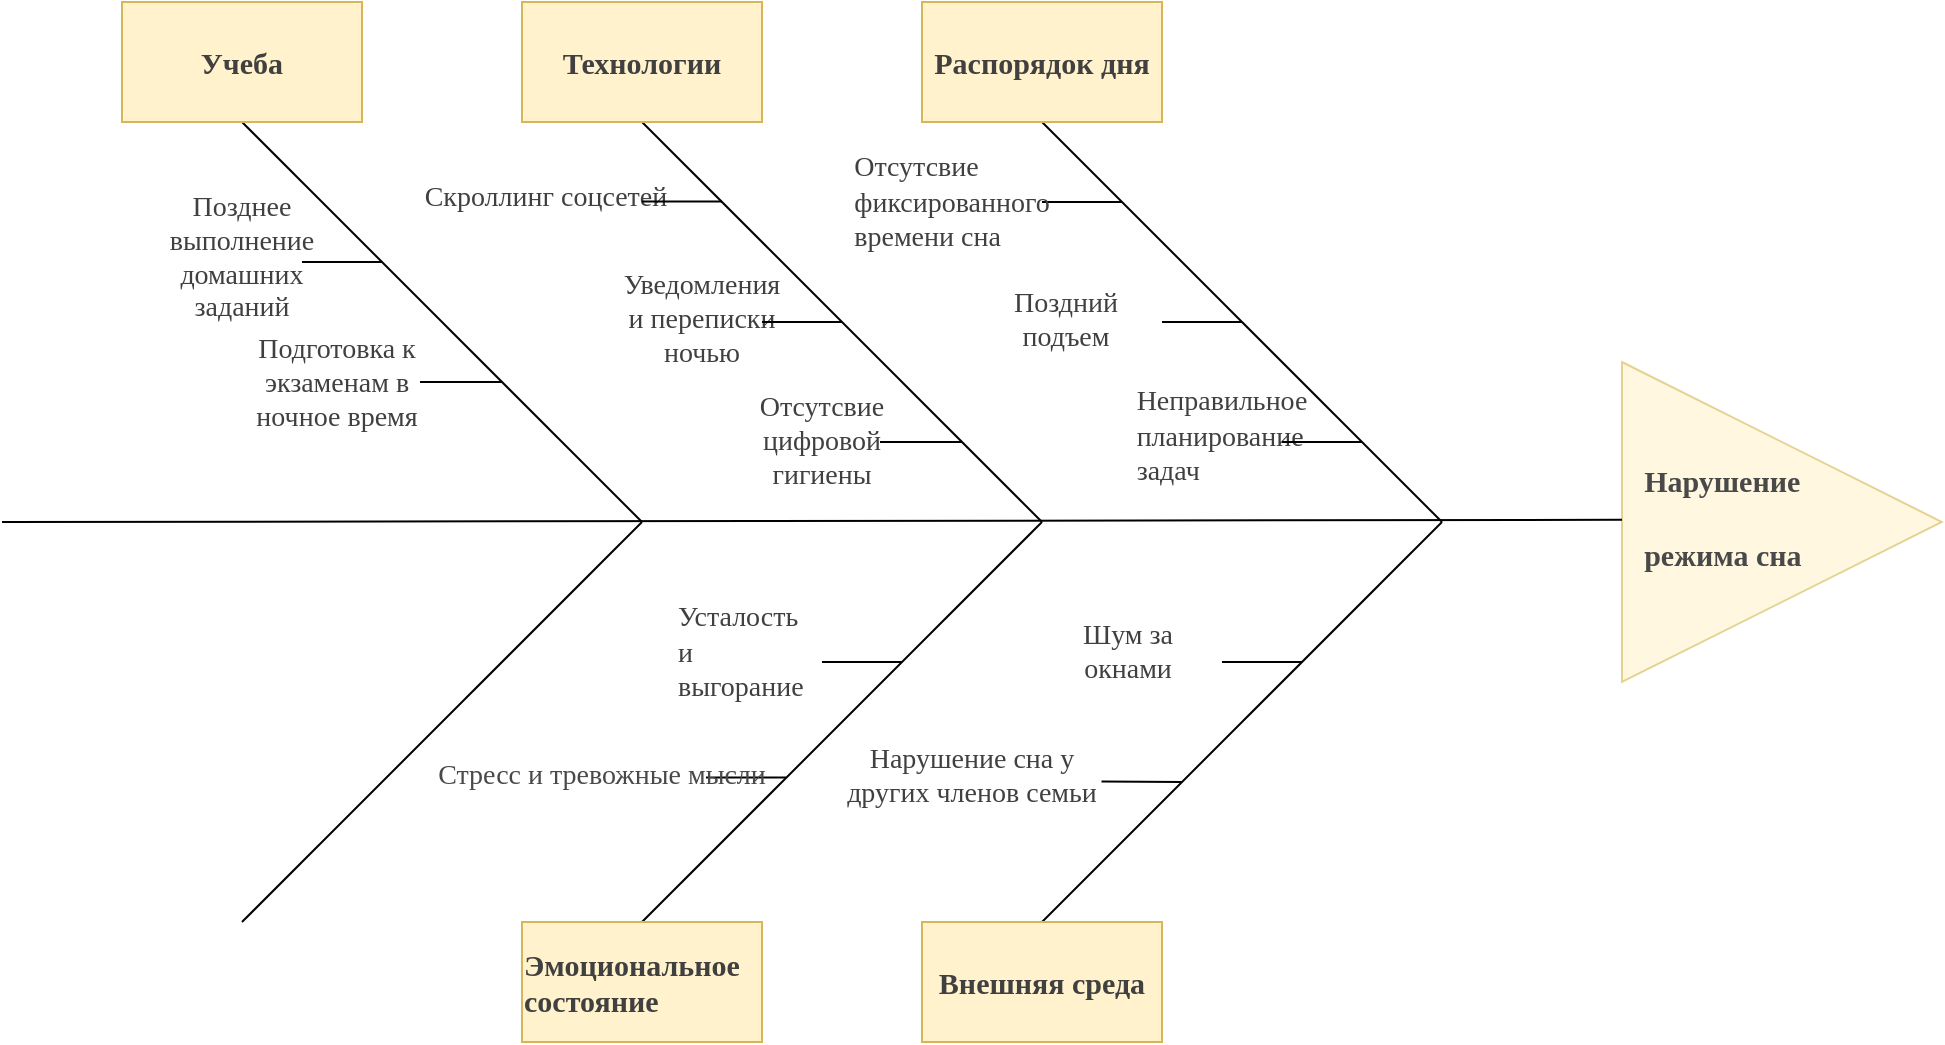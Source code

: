 <mxfile version="26.1.1">
  <diagram name="Страница — 1" id="Y-b1qlfSew9quVU4QJQj">
    <mxGraphModel dx="1897" dy="796" grid="0" gridSize="10" guides="1" tooltips="1" connect="1" arrows="1" fold="1" page="0" pageScale="1" pageWidth="827" pageHeight="1169" math="0" shadow="0">
      <root>
        <mxCell id="0" />
        <mxCell id="1" parent="0" />
        <mxCell id="SfF8hPCJs0BWfvehX4Wd-1" value="&lt;pre style=&quot;font-family: Menlo, &amp;quot;Roboto Mono&amp;quot;, &amp;quot;Courier New&amp;quot;, Courier, monospace, Inter, sans-serif; overflow: auto; padding: 9.144px 13.716px; text-wrap-mode: wrap; word-break: break-all; color: rgb(73, 73, 73); font-size: 12.573px; margin-top: 0px !important; margin-bottom: 0px !important;&quot;&gt;&lt;br&gt;&lt;/pre&gt;" style="triangle;whiteSpace=wrap;html=1;align=left;fillColor=#fff2cc;strokeColor=#d6b656;fillStyle=auto;rounded=0;shadow=0;perimeterSpacing=1;opacity=60;" parent="1" vertex="1">
          <mxGeometry x="690" y="240" width="160" height="160" as="geometry" />
        </mxCell>
        <mxCell id="SfF8hPCJs0BWfvehX4Wd-2" value="&lt;pre style=&quot;text-align: left; overflow: auto; padding: 9.144px 13.716px; text-wrap-mode: wrap; word-break: break-all; color: rgb(73, 73, 73); margin-top: 0px !important; margin-bottom: 0px !important;&quot;&gt;&lt;font face=&quot;Comic Sans MS&quot;&gt;&lt;span style=&quot;font-size: 15px;&quot;&gt;&lt;b&gt;Нарушение &lt;/b&gt;&lt;/span&gt;&lt;/font&gt;&lt;/pre&gt;&lt;pre style=&quot;text-align: left; overflow: auto; padding: 9.144px 13.716px; text-wrap-mode: wrap; word-break: break-all; color: rgb(73, 73, 73); margin-top: 0px !important; margin-bottom: 0px !important;&quot;&gt;&lt;font face=&quot;Comic Sans MS&quot;&gt;&lt;span style=&quot;font-size: 15px;&quot;&gt;&lt;b&gt;режима сна&lt;/b&gt;&lt;/span&gt;&lt;/font&gt;&lt;/pre&gt;" style="text;html=1;align=center;verticalAlign=middle;whiteSpace=wrap;rounded=0;" parent="1" vertex="1">
          <mxGeometry x="684" y="285.63" width="116" height="64.37" as="geometry" />
        </mxCell>
        <mxCell id="SfF8hPCJs0BWfvehX4Wd-3" value="" style="endArrow=none;html=1;rounded=0;entryX=0;entryY=0.5;entryDx=0;entryDy=0;" parent="1" edge="1">
          <mxGeometry width="50" height="50" relative="1" as="geometry">
            <mxPoint x="-120" y="320" as="sourcePoint" />
            <mxPoint x="690" y="318.905" as="targetPoint" />
          </mxGeometry>
        </mxCell>
        <mxCell id="SfF8hPCJs0BWfvehX4Wd-4" value="" style="endArrow=none;html=1;rounded=0;" parent="1" edge="1">
          <mxGeometry width="50" height="50" relative="1" as="geometry">
            <mxPoint x="600" y="320" as="sourcePoint" />
            <mxPoint x="400" y="120" as="targetPoint" />
          </mxGeometry>
        </mxCell>
        <mxCell id="SfF8hPCJs0BWfvehX4Wd-5" value="" style="endArrow=none;html=1;rounded=0;" parent="1" edge="1">
          <mxGeometry width="50" height="50" relative="1" as="geometry">
            <mxPoint x="400" y="520" as="sourcePoint" />
            <mxPoint x="600" y="320" as="targetPoint" />
          </mxGeometry>
        </mxCell>
        <mxCell id="SfF8hPCJs0BWfvehX4Wd-6" value="" style="endArrow=none;html=1;rounded=0;" parent="1" edge="1">
          <mxGeometry width="50" height="50" relative="1" as="geometry">
            <mxPoint x="400" y="320" as="sourcePoint" />
            <mxPoint x="200" y="120" as="targetPoint" />
          </mxGeometry>
        </mxCell>
        <mxCell id="SfF8hPCJs0BWfvehX4Wd-7" value="" style="endArrow=none;html=1;rounded=0;" parent="1" edge="1">
          <mxGeometry width="50" height="50" relative="1" as="geometry">
            <mxPoint x="200" y="520" as="sourcePoint" />
            <mxPoint x="400" y="320" as="targetPoint" />
          </mxGeometry>
        </mxCell>
        <mxCell id="SfF8hPCJs0BWfvehX4Wd-8" value="" style="endArrow=none;html=1;rounded=0;" parent="1" edge="1">
          <mxGeometry width="50" height="50" relative="1" as="geometry">
            <mxPoint y="520" as="sourcePoint" />
            <mxPoint x="200" y="320" as="targetPoint" />
          </mxGeometry>
        </mxCell>
        <mxCell id="SfF8hPCJs0BWfvehX4Wd-9" value="" style="endArrow=none;html=1;rounded=0;" parent="1" edge="1">
          <mxGeometry width="50" height="50" relative="1" as="geometry">
            <mxPoint x="200" y="320" as="sourcePoint" />
            <mxPoint y="120" as="targetPoint" />
          </mxGeometry>
        </mxCell>
        <mxCell id="SfF8hPCJs0BWfvehX4Wd-11" value="&lt;div style=&quot;text-align: left;&quot;&gt;&lt;span style=&quot;background-color: transparent; font-size: 15px;&quot;&gt;&lt;font face=&quot;Comic Sans MS&quot; color=&quot;#404040&quot;&gt;&lt;b&gt;Распорядок дня&lt;/b&gt;&lt;/font&gt;&lt;/span&gt;&lt;/div&gt;" style="rounded=0;whiteSpace=wrap;html=1;fillColor=#fff2cc;strokeColor=#d6b656;" parent="1" vertex="1">
          <mxGeometry x="340" y="60" width="120" height="60" as="geometry" />
        </mxCell>
        <mxCell id="SfF8hPCJs0BWfvehX4Wd-12" value="" style="endArrow=none;html=1;rounded=0;" parent="1" edge="1">
          <mxGeometry width="50" height="50" relative="1" as="geometry">
            <mxPoint x="30" y="190" as="sourcePoint" />
            <mxPoint x="70" y="190" as="targetPoint" />
          </mxGeometry>
        </mxCell>
        <mxCell id="SfF8hPCJs0BWfvehX4Wd-13" value="" style="endArrow=none;html=1;rounded=0;" parent="1" edge="1">
          <mxGeometry width="50" height="50" relative="1" as="geometry">
            <mxPoint x="400" y="160" as="sourcePoint" />
            <mxPoint x="440" y="160" as="targetPoint" />
          </mxGeometry>
        </mxCell>
        <mxCell id="SfF8hPCJs0BWfvehX4Wd-14" value="&lt;div style=&quot;text-align: left;&quot;&gt;&lt;span style=&quot;background-color: transparent; font-size: 14.002px;&quot;&gt;&lt;font face=&quot;Comic Sans MS&quot; color=&quot;#404040&quot;&gt;Отсутсвие фиксированного времени сна&lt;/font&gt;&lt;/span&gt;&lt;/div&gt;" style="text;html=1;align=center;verticalAlign=middle;whiteSpace=wrap;rounded=0;labelBackgroundColor=none;" parent="1" vertex="1">
          <mxGeometry x="310" y="140" width="90" height="40" as="geometry" />
        </mxCell>
        <mxCell id="SfF8hPCJs0BWfvehX4Wd-15" value="" style="endArrow=none;html=1;rounded=0;" parent="1" edge="1">
          <mxGeometry width="50" height="50" relative="1" as="geometry">
            <mxPoint x="460" y="220" as="sourcePoint" />
            <mxPoint x="500" y="220" as="targetPoint" />
          </mxGeometry>
        </mxCell>
        <mxCell id="SfF8hPCJs0BWfvehX4Wd-16" value="&lt;div style=&quot;text-align: left;&quot;&gt;&lt;span style=&quot;background-color: transparent; color: light-dark(rgb(64, 64, 64), rgb(182, 182, 182)); font-size: 14px;&quot;&gt;&lt;font face=&quot;Comic Sans MS&quot;&gt;Неправильное планирование задач&lt;/font&gt;&lt;/span&gt;&lt;/div&gt;" style="text;html=1;align=center;verticalAlign=middle;whiteSpace=wrap;rounded=0;labelBackgroundColor=none;fontColor=#404040;" parent="1" vertex="1">
          <mxGeometry x="460" y="262" width="60" height="30" as="geometry" />
        </mxCell>
        <mxCell id="SfF8hPCJs0BWfvehX4Wd-17" value="" style="endArrow=none;html=1;rounded=0;" parent="1" edge="1">
          <mxGeometry width="50" height="50" relative="1" as="geometry">
            <mxPoint x="520" y="280" as="sourcePoint" />
            <mxPoint x="560" y="280" as="targetPoint" />
          </mxGeometry>
        </mxCell>
        <mxCell id="SfF8hPCJs0BWfvehX4Wd-18" value="&lt;font face=&quot;Comic Sans MS&quot;&gt;&lt;span style=&quot;font-size: 14px;&quot;&gt;Поздний подъем&lt;/span&gt;&lt;/font&gt;" style="text;html=1;align=center;verticalAlign=middle;whiteSpace=wrap;rounded=0;fontColor=#404040;" parent="1" vertex="1">
          <mxGeometry x="382" y="204" width="60" height="30" as="geometry" />
        </mxCell>
        <mxCell id="SfF8hPCJs0BWfvehX4Wd-19" value="&lt;div style=&quot;text-align: left;&quot;&gt;&lt;span style=&quot;background-color: transparent; font-size: 15px;&quot;&gt;&lt;font face=&quot;Comic Sans MS&quot; color=&quot;#404040&quot;&gt;&lt;b&gt;Эмоциональное состояние&lt;/b&gt;&lt;/font&gt;&lt;/span&gt;&lt;/div&gt;" style="rounded=0;whiteSpace=wrap;html=1;fillColor=#fff2cc;strokeColor=#d6b656;" parent="1" vertex="1">
          <mxGeometry x="140" y="520" width="120" height="60" as="geometry" />
        </mxCell>
        <mxCell id="SfF8hPCJs0BWfvehX4Wd-20" value="&lt;div style=&quot;text-align: left;&quot;&gt;&lt;span style=&quot;background-color: transparent; font-size: 15px;&quot;&gt;&lt;font face=&quot;Comic Sans MS&quot; color=&quot;#404040&quot;&gt;&lt;b&gt;Технологии&lt;/b&gt;&lt;/font&gt;&lt;/span&gt;&lt;/div&gt;" style="rounded=0;whiteSpace=wrap;html=1;fillColor=#fff2cc;strokeColor=#d6b656;" parent="1" vertex="1">
          <mxGeometry x="140" y="60" width="120" height="60" as="geometry" />
        </mxCell>
        <mxCell id="SfF8hPCJs0BWfvehX4Wd-21" value="&lt;div style=&quot;text-align: left;&quot;&gt;&lt;span style=&quot;background-color: transparent; font-size: 15px;&quot;&gt;&lt;font face=&quot;Comic Sans MS&quot; color=&quot;#404040&quot;&gt;&lt;b&gt;Учеба&lt;/b&gt;&lt;/font&gt;&lt;/span&gt;&lt;/div&gt;" style="rounded=0;whiteSpace=wrap;html=1;fillColor=#fff2cc;strokeColor=#d6b656;" parent="1" vertex="1">
          <mxGeometry x="-60" y="60" width="120" height="60" as="geometry" />
        </mxCell>
        <mxCell id="SfF8hPCJs0BWfvehX4Wd-22" value="&lt;div style=&quot;text-align: left;&quot;&gt;&lt;span style=&quot;background-color: transparent; font-size: 15px;&quot;&gt;&lt;font face=&quot;Comic Sans MS&quot; color=&quot;#404040&quot;&gt;&lt;b&gt;Внешняя среда&lt;/b&gt;&lt;/font&gt;&lt;/span&gt;&lt;/div&gt;" style="rounded=0;whiteSpace=wrap;html=1;fillColor=#fff2cc;strokeColor=#d6b656;" parent="1" vertex="1">
          <mxGeometry x="340" y="520" width="120" height="60" as="geometry" />
        </mxCell>
        <mxCell id="SfF8hPCJs0BWfvehX4Wd-23" value="" style="endArrow=none;html=1;rounded=0;" parent="1" edge="1">
          <mxGeometry width="50" height="50" relative="1" as="geometry">
            <mxPoint x="290" y="390" as="sourcePoint" />
            <mxPoint x="330" y="390" as="targetPoint" />
          </mxGeometry>
        </mxCell>
        <mxCell id="SfF8hPCJs0BWfvehX4Wd-26" value="&lt;div style=&quot;text-align: left;&quot;&gt;&lt;span style=&quot;background-color: transparent; color: light-dark(rgb(64, 64, 64), rgb(182, 182, 182)); font-size: 14px;&quot;&gt;&lt;font face=&quot;Comic Sans MS&quot;&gt;Усталость и выгорание&lt;/font&gt;&lt;/span&gt;&lt;/div&gt;" style="text;html=1;align=center;verticalAlign=middle;whiteSpace=wrap;rounded=0;labelBackgroundColor=none;fontColor=#404040;" parent="1" vertex="1">
          <mxGeometry x="217" y="370" width="70" height="30" as="geometry" />
        </mxCell>
        <mxCell id="SfF8hPCJs0BWfvehX4Wd-27" value="" style="endArrow=none;html=1;rounded=0;" parent="1" edge="1">
          <mxGeometry width="50" height="50" relative="1" as="geometry">
            <mxPoint x="232" y="447.71" as="sourcePoint" />
            <mxPoint x="272" y="447.71" as="targetPoint" />
          </mxGeometry>
        </mxCell>
        <mxCell id="SfF8hPCJs0BWfvehX4Wd-29" value="&lt;pre style=&quot;overflow: auto; padding: 9.144px 13.716px; text-wrap-mode: wrap; word-break: break-all; color: rgb(73, 73, 73); margin-top: 0px !important; margin-bottom: 0px !important;&quot;&gt;&lt;font face=&quot;Comic Sans MS&quot;&gt;&lt;span style=&quot;font-size: 14px;&quot;&gt;Стресс и тревожные мысли&lt;/span&gt;&lt;/font&gt;&lt;/pre&gt;" style="text;html=1;align=center;verticalAlign=middle;whiteSpace=wrap;rounded=0;" parent="1" vertex="1">
          <mxGeometry x="120" y="423" width="120" height="47" as="geometry" />
        </mxCell>
        <mxCell id="SfF8hPCJs0BWfvehX4Wd-30" value="" style="endArrow=none;html=1;rounded=0;" parent="1" edge="1">
          <mxGeometry width="50" height="50" relative="1" as="geometry">
            <mxPoint x="490" y="390" as="sourcePoint" />
            <mxPoint x="530" y="390" as="targetPoint" />
          </mxGeometry>
        </mxCell>
        <mxCell id="SfF8hPCJs0BWfvehX4Wd-31" value="" style="endArrow=none;html=1;rounded=0;exitX=0.998;exitY=0.608;exitDx=0;exitDy=0;exitPerimeter=0;" parent="1" source="SfF8hPCJs0BWfvehX4Wd-34" edge="1">
          <mxGeometry width="50" height="50" relative="1" as="geometry">
            <mxPoint x="430" y="446.72" as="sourcePoint" />
            <mxPoint x="470" y="450" as="targetPoint" />
          </mxGeometry>
        </mxCell>
        <mxCell id="SfF8hPCJs0BWfvehX4Wd-33" value="&lt;font face=&quot;Comic Sans MS&quot;&gt;&lt;span style=&quot;font-size: 14px;&quot;&gt;Шум за окнами&lt;/span&gt;&lt;/font&gt;" style="text;html=1;align=center;verticalAlign=middle;whiteSpace=wrap;rounded=0;labelBackgroundColor=none;fontColor=#404040;" parent="1" vertex="1">
          <mxGeometry x="413" y="370" width="60" height="30" as="geometry" />
        </mxCell>
        <mxCell id="SfF8hPCJs0BWfvehX4Wd-34" value="&lt;font face=&quot;Comic Sans MS&quot;&gt;&lt;span style=&quot;font-size: 14px;&quot;&gt;Нарушение сна у других членов семьи&lt;/span&gt;&lt;/font&gt;" style="text;html=1;align=center;verticalAlign=middle;whiteSpace=wrap;rounded=0;labelBackgroundColor=none;fontColor=#404040;" parent="1" vertex="1">
          <mxGeometry x="300" y="431.5" width="130" height="30" as="geometry" />
        </mxCell>
        <mxCell id="SfF8hPCJs0BWfvehX4Wd-35" value="&lt;font face=&quot;Comic Sans MS&quot;&gt;&lt;span style=&quot;font-size: 14px;&quot;&gt;Уведомления и переписки ночью&lt;/span&gt;&lt;/font&gt;" style="text;html=1;align=center;verticalAlign=middle;whiteSpace=wrap;rounded=0;labelBackgroundColor=none;fontColor=#404040;" parent="1" vertex="1">
          <mxGeometry x="190" y="209" width="80" height="20" as="geometry" />
        </mxCell>
        <mxCell id="SfF8hPCJs0BWfvehX4Wd-36" value="&lt;font face=&quot;Comic Sans MS&quot;&gt;&lt;span style=&quot;font-size: 14px;&quot;&gt;Скроллинг соцсетей&lt;/span&gt;&lt;/font&gt;" style="text;html=1;align=center;verticalAlign=middle;whiteSpace=wrap;rounded=0;labelBackgroundColor=none;fontColor=#404040;" parent="1" vertex="1">
          <mxGeometry x="87" y="143" width="130" height="30" as="geometry" />
        </mxCell>
        <mxCell id="SfF8hPCJs0BWfvehX4Wd-37" value="&lt;font face=&quot;Comic Sans MS&quot;&gt;&lt;span style=&quot;font-size: 14px;&quot;&gt;Отсутсвие цифровой гигиены&lt;/span&gt;&lt;/font&gt;" style="text;html=1;align=center;verticalAlign=middle;whiteSpace=wrap;rounded=0;labelBackgroundColor=none;fontColor=#404040;" parent="1" vertex="1">
          <mxGeometry x="260" y="270" width="60" height="20" as="geometry" />
        </mxCell>
        <mxCell id="SfF8hPCJs0BWfvehX4Wd-40" value="&lt;font face=&quot;Comic Sans MS&quot;&gt;&lt;span style=&quot;font-size: 14px;&quot;&gt;Позднее выполнение домашних заданий&lt;/span&gt;&lt;/font&gt;" style="text;html=1;align=center;verticalAlign=middle;whiteSpace=wrap;rounded=0;labelBackgroundColor=none;fontColor=#404040;" parent="1" vertex="1">
          <mxGeometry x="-35" y="178" width="70" height="20" as="geometry" />
        </mxCell>
        <mxCell id="SfF8hPCJs0BWfvehX4Wd-41" value="&lt;font face=&quot;Comic Sans MS&quot;&gt;&lt;span style=&quot;font-size: 14px;&quot;&gt;Подготовка к экзаменам в ночное время&lt;/span&gt;&lt;/font&gt;" style="text;html=1;align=center;verticalAlign=middle;whiteSpace=wrap;rounded=0;labelBackgroundColor=none;fontColor=#404040;" parent="1" vertex="1">
          <mxGeometry y="240" width="95" height="21" as="geometry" />
        </mxCell>
        <mxCell id="SfF8hPCJs0BWfvehX4Wd-44" value="" style="endArrow=none;html=1;rounded=0;" parent="1" edge="1">
          <mxGeometry width="50" height="50" relative="1" as="geometry">
            <mxPoint x="200" y="159.79" as="sourcePoint" />
            <mxPoint x="240" y="159.79" as="targetPoint" />
          </mxGeometry>
        </mxCell>
        <mxCell id="SfF8hPCJs0BWfvehX4Wd-45" value="" style="endArrow=none;html=1;rounded=0;" parent="1" edge="1">
          <mxGeometry width="50" height="50" relative="1" as="geometry">
            <mxPoint x="260" y="220" as="sourcePoint" />
            <mxPoint x="300" y="220" as="targetPoint" />
          </mxGeometry>
        </mxCell>
        <mxCell id="SfF8hPCJs0BWfvehX4Wd-46" value="" style="endArrow=none;html=1;rounded=0;" parent="1" edge="1">
          <mxGeometry width="50" height="50" relative="1" as="geometry">
            <mxPoint x="319" y="280" as="sourcePoint" />
            <mxPoint x="360" y="280" as="targetPoint" />
          </mxGeometry>
        </mxCell>
        <mxCell id="SfF8hPCJs0BWfvehX4Wd-47" value="" style="endArrow=none;html=1;rounded=0;" parent="1" edge="1">
          <mxGeometry width="50" height="50" relative="1" as="geometry">
            <mxPoint x="89" y="250" as="sourcePoint" />
            <mxPoint x="130" y="250" as="targetPoint" />
          </mxGeometry>
        </mxCell>
      </root>
    </mxGraphModel>
  </diagram>
</mxfile>
